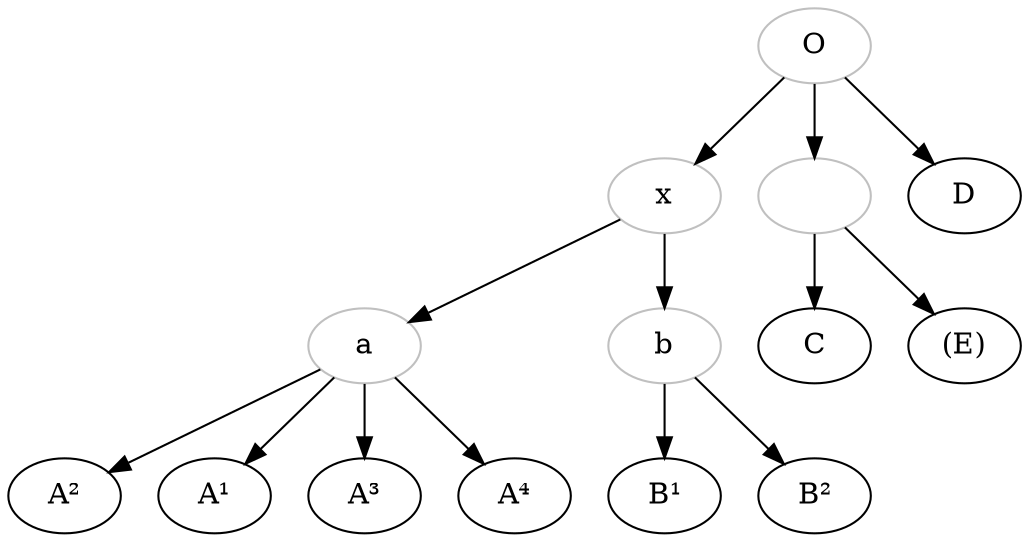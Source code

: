 digraph {

    O[color="grey"];
    x[color="grey"];
    a[color="grey"]; 
    b[color="grey"];
    r[label="", color="grey"];
    C[label="C"];
    E[label="(E)"]
    A2[label="A²"];
    A1[label="A¹"];
    A3[label="A³"];
    A4[label="A⁴"];
    B1[label="B¹"];
    B2[label="B²"];    

    O -> x;
    O-> r;
    r->C;
    r->E;
    O -> D;
    x -> a;
    x -> b;
    b -> B1;
    b -> B2;
    a -> A1;
    a -> A2;
    a -> A3;
    a -> A4;

}
